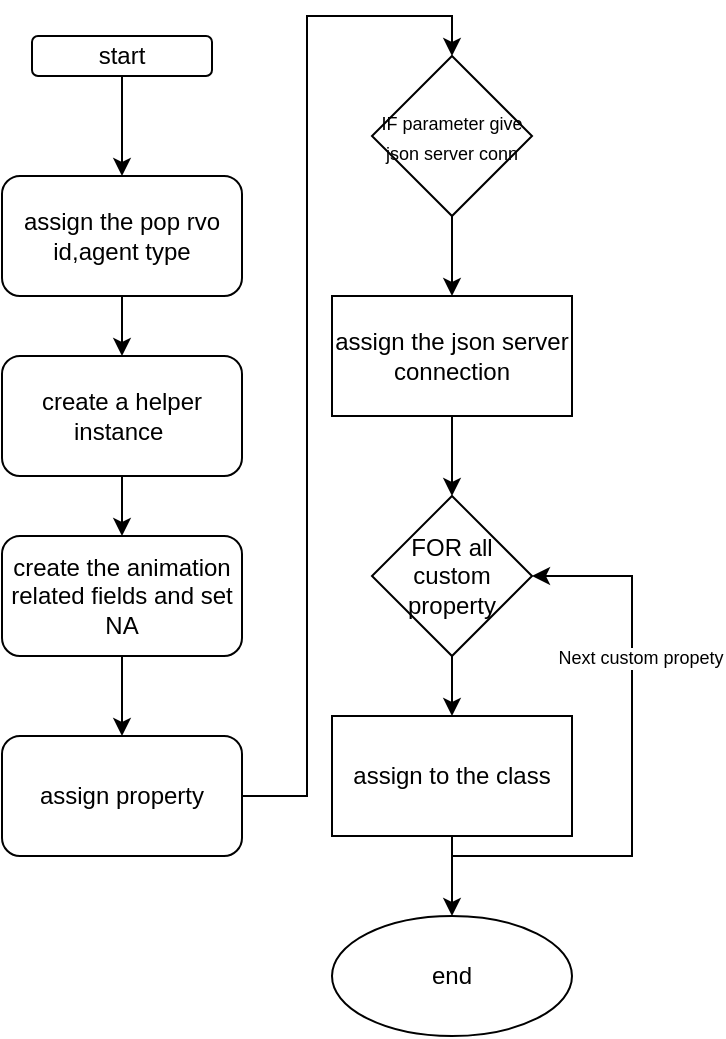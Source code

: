 <mxfile version="17.5.0" type="github">
  <diagram id="VEpoDsYtcNziJOZe13D9" name="Page-1">
    <mxGraphModel dx="1038" dy="579" grid="1" gridSize="10" guides="1" tooltips="1" connect="1" arrows="1" fold="1" page="1" pageScale="1" pageWidth="850" pageHeight="1100" math="0" shadow="0">
      <root>
        <mxCell id="0" />
        <mxCell id="1" parent="0" />
        <mxCell id="nT7X82FBB_egxtQqWdgk-1" value="" style="edgeStyle=orthogonalEdgeStyle;rounded=0;orthogonalLoop=1;jettySize=auto;html=1;" edge="1" parent="1" source="nT7X82FBB_egxtQqWdgk-2" target="nT7X82FBB_egxtQqWdgk-4">
          <mxGeometry relative="1" as="geometry" />
        </mxCell>
        <mxCell id="nT7X82FBB_egxtQqWdgk-2" value="start" style="rounded=1;whiteSpace=wrap;html=1;" vertex="1" parent="1">
          <mxGeometry x="80" y="30" width="90" height="20" as="geometry" />
        </mxCell>
        <mxCell id="nT7X82FBB_egxtQqWdgk-3" value="" style="edgeStyle=orthogonalEdgeStyle;rounded=0;orthogonalLoop=1;jettySize=auto;html=1;" edge="1" parent="1" source="nT7X82FBB_egxtQqWdgk-4" target="nT7X82FBB_egxtQqWdgk-6">
          <mxGeometry relative="1" as="geometry" />
        </mxCell>
        <mxCell id="nT7X82FBB_egxtQqWdgk-4" value="assign the pop rvo id,agent type" style="whiteSpace=wrap;html=1;rounded=1;" vertex="1" parent="1">
          <mxGeometry x="65" y="100" width="120" height="60" as="geometry" />
        </mxCell>
        <mxCell id="nT7X82FBB_egxtQqWdgk-5" value="" style="edgeStyle=orthogonalEdgeStyle;rounded=0;orthogonalLoop=1;jettySize=auto;html=1;" edge="1" parent="1" source="nT7X82FBB_egxtQqWdgk-6" target="nT7X82FBB_egxtQqWdgk-8">
          <mxGeometry relative="1" as="geometry" />
        </mxCell>
        <mxCell id="nT7X82FBB_egxtQqWdgk-6" value="create a helper instance&amp;nbsp;" style="whiteSpace=wrap;html=1;rounded=1;" vertex="1" parent="1">
          <mxGeometry x="65" y="190" width="120" height="60" as="geometry" />
        </mxCell>
        <mxCell id="nT7X82FBB_egxtQqWdgk-7" value="" style="edgeStyle=orthogonalEdgeStyle;rounded=0;orthogonalLoop=1;jettySize=auto;html=1;" edge="1" parent="1" source="nT7X82FBB_egxtQqWdgk-8" target="nT7X82FBB_egxtQqWdgk-10">
          <mxGeometry relative="1" as="geometry" />
        </mxCell>
        <mxCell id="nT7X82FBB_egxtQqWdgk-8" value="create the animation related fields and set NA" style="whiteSpace=wrap;html=1;rounded=1;" vertex="1" parent="1">
          <mxGeometry x="65" y="280" width="120" height="60" as="geometry" />
        </mxCell>
        <mxCell id="nT7X82FBB_egxtQqWdgk-9" style="edgeStyle=orthogonalEdgeStyle;rounded=0;orthogonalLoop=1;jettySize=auto;html=1;entryX=0.5;entryY=0;entryDx=0;entryDy=0;" edge="1" parent="1" source="nT7X82FBB_egxtQqWdgk-10" target="nT7X82FBB_egxtQqWdgk-12">
          <mxGeometry relative="1" as="geometry" />
        </mxCell>
        <mxCell id="nT7X82FBB_egxtQqWdgk-10" value="assign property" style="whiteSpace=wrap;html=1;rounded=1;" vertex="1" parent="1">
          <mxGeometry x="65" y="380" width="120" height="60" as="geometry" />
        </mxCell>
        <mxCell id="nT7X82FBB_egxtQqWdgk-11" value="" style="edgeStyle=orthogonalEdgeStyle;rounded=0;orthogonalLoop=1;jettySize=auto;html=1;fontSize=9;" edge="1" parent="1" source="nT7X82FBB_egxtQqWdgk-12" target="nT7X82FBB_egxtQqWdgk-14">
          <mxGeometry relative="1" as="geometry" />
        </mxCell>
        <mxCell id="nT7X82FBB_egxtQqWdgk-12" value="&lt;font style=&quot;font-size: 9px&quot;&gt;IF parameter give json server conn&lt;/font&gt;" style="rhombus;whiteSpace=wrap;html=1;" vertex="1" parent="1">
          <mxGeometry x="250" y="40" width="80" height="80" as="geometry" />
        </mxCell>
        <mxCell id="nT7X82FBB_egxtQqWdgk-13" value="" style="edgeStyle=orthogonalEdgeStyle;rounded=0;orthogonalLoop=1;jettySize=auto;html=1;fontSize=9;" edge="1" parent="1" source="nT7X82FBB_egxtQqWdgk-14" target="nT7X82FBB_egxtQqWdgk-16">
          <mxGeometry relative="1" as="geometry" />
        </mxCell>
        <mxCell id="nT7X82FBB_egxtQqWdgk-14" value="assign the json server connection" style="whiteSpace=wrap;html=1;" vertex="1" parent="1">
          <mxGeometry x="230" y="160" width="120" height="60" as="geometry" />
        </mxCell>
        <mxCell id="nT7X82FBB_egxtQqWdgk-15" value="" style="edgeStyle=orthogonalEdgeStyle;rounded=0;orthogonalLoop=1;jettySize=auto;html=1;fontSize=9;" edge="1" parent="1" source="nT7X82FBB_egxtQqWdgk-16" target="nT7X82FBB_egxtQqWdgk-20">
          <mxGeometry relative="1" as="geometry" />
        </mxCell>
        <mxCell id="nT7X82FBB_egxtQqWdgk-16" value="FOR all custom property" style="rhombus;whiteSpace=wrap;html=1;" vertex="1" parent="1">
          <mxGeometry x="250" y="260" width="80" height="80" as="geometry" />
        </mxCell>
        <mxCell id="nT7X82FBB_egxtQqWdgk-17" style="edgeStyle=orthogonalEdgeStyle;rounded=0;orthogonalLoop=1;jettySize=auto;html=1;entryX=1;entryY=0.5;entryDx=0;entryDy=0;fontSize=9;" edge="1" parent="1" source="nT7X82FBB_egxtQqWdgk-20" target="nT7X82FBB_egxtQqWdgk-16">
          <mxGeometry relative="1" as="geometry">
            <Array as="points">
              <mxPoint x="290" y="440" />
              <mxPoint x="380" y="440" />
              <mxPoint x="380" y="300" />
            </Array>
          </mxGeometry>
        </mxCell>
        <mxCell id="nT7X82FBB_egxtQqWdgk-18" value="Next custom propety" style="edgeLabel;html=1;align=center;verticalAlign=middle;resizable=0;points=[];fontSize=9;" vertex="1" connectable="0" parent="nT7X82FBB_egxtQqWdgk-17">
          <mxGeometry x="0.372" y="-4" relative="1" as="geometry">
            <mxPoint as="offset" />
          </mxGeometry>
        </mxCell>
        <mxCell id="nT7X82FBB_egxtQqWdgk-19" value="" style="edgeStyle=orthogonalEdgeStyle;rounded=0;orthogonalLoop=1;jettySize=auto;html=1;fontSize=9;" edge="1" parent="1" source="nT7X82FBB_egxtQqWdgk-20" target="nT7X82FBB_egxtQqWdgk-21">
          <mxGeometry relative="1" as="geometry" />
        </mxCell>
        <mxCell id="nT7X82FBB_egxtQqWdgk-20" value="assign to the class" style="whiteSpace=wrap;html=1;" vertex="1" parent="1">
          <mxGeometry x="230" y="370" width="120" height="60" as="geometry" />
        </mxCell>
        <mxCell id="nT7X82FBB_egxtQqWdgk-21" value="end" style="ellipse;whiteSpace=wrap;html=1;" vertex="1" parent="1">
          <mxGeometry x="230" y="470" width="120" height="60" as="geometry" />
        </mxCell>
      </root>
    </mxGraphModel>
  </diagram>
</mxfile>
